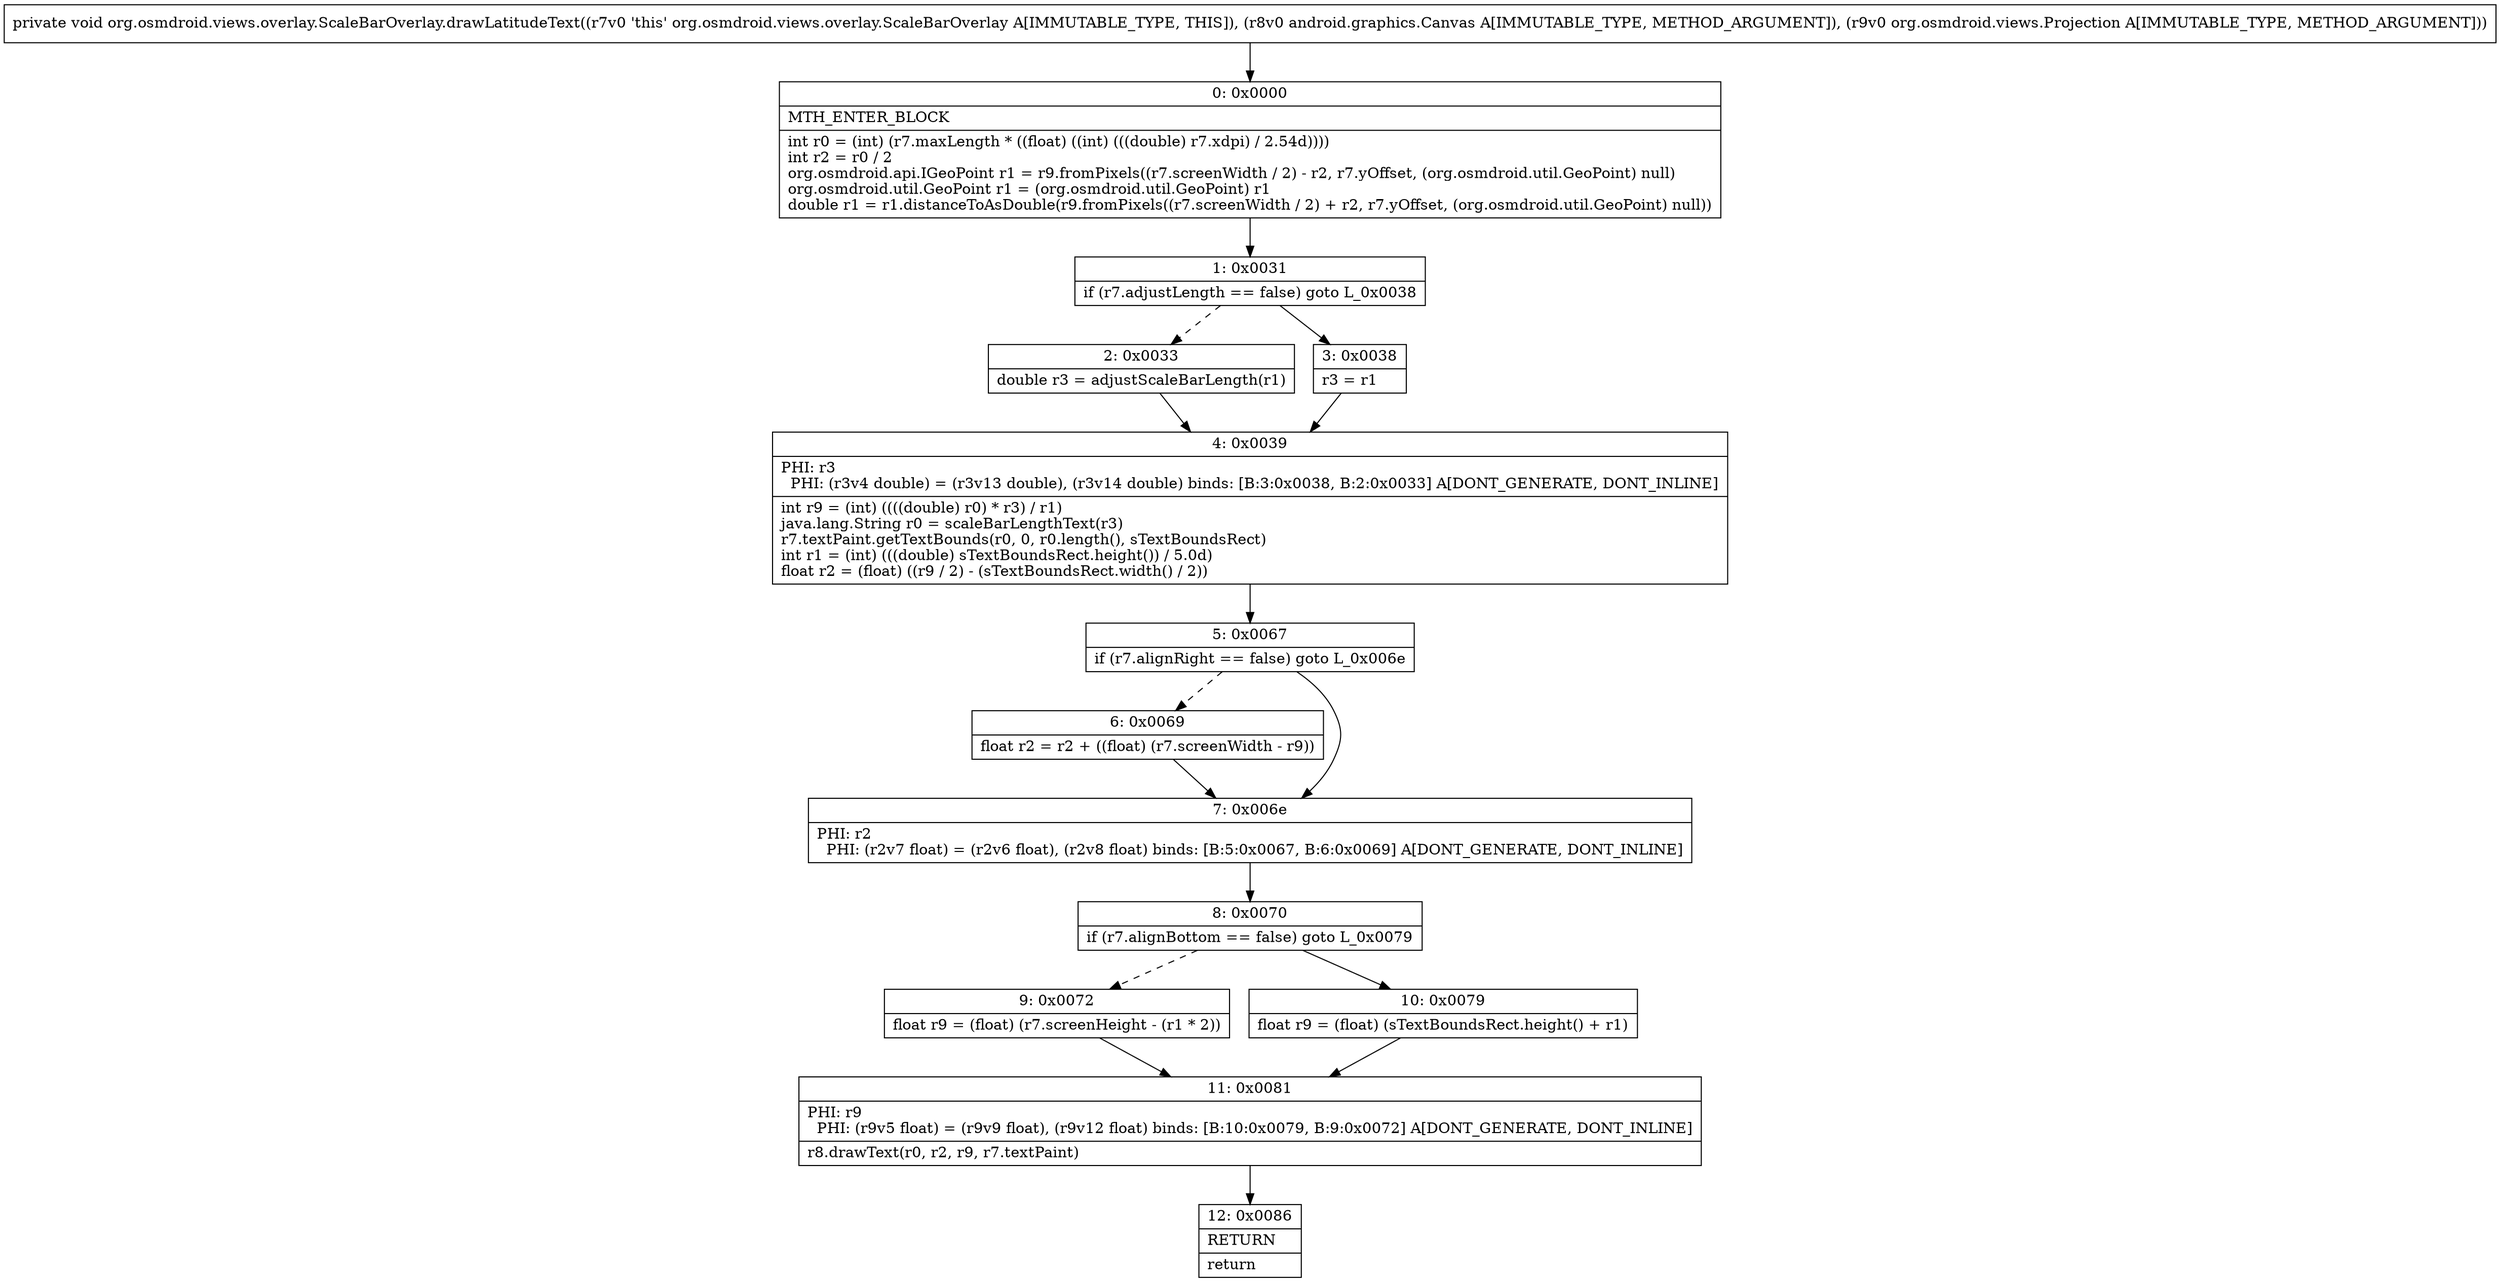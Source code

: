 digraph "CFG fororg.osmdroid.views.overlay.ScaleBarOverlay.drawLatitudeText(Landroid\/graphics\/Canvas;Lorg\/osmdroid\/views\/Projection;)V" {
Node_0 [shape=record,label="{0\:\ 0x0000|MTH_ENTER_BLOCK\l|int r0 = (int) (r7.maxLength * ((float) ((int) (((double) r7.xdpi) \/ 2.54d))))\lint r2 = r0 \/ 2\lorg.osmdroid.api.IGeoPoint r1 = r9.fromPixels((r7.screenWidth \/ 2) \- r2, r7.yOffset, (org.osmdroid.util.GeoPoint) null)\lorg.osmdroid.util.GeoPoint r1 = (org.osmdroid.util.GeoPoint) r1\ldouble r1 = r1.distanceToAsDouble(r9.fromPixels((r7.screenWidth \/ 2) + r2, r7.yOffset, (org.osmdroid.util.GeoPoint) null))\l}"];
Node_1 [shape=record,label="{1\:\ 0x0031|if (r7.adjustLength == false) goto L_0x0038\l}"];
Node_2 [shape=record,label="{2\:\ 0x0033|double r3 = adjustScaleBarLength(r1)\l}"];
Node_3 [shape=record,label="{3\:\ 0x0038|r3 = r1\l}"];
Node_4 [shape=record,label="{4\:\ 0x0039|PHI: r3 \l  PHI: (r3v4 double) = (r3v13 double), (r3v14 double) binds: [B:3:0x0038, B:2:0x0033] A[DONT_GENERATE, DONT_INLINE]\l|int r9 = (int) ((((double) r0) * r3) \/ r1)\ljava.lang.String r0 = scaleBarLengthText(r3)\lr7.textPaint.getTextBounds(r0, 0, r0.length(), sTextBoundsRect)\lint r1 = (int) (((double) sTextBoundsRect.height()) \/ 5.0d)\lfloat r2 = (float) ((r9 \/ 2) \- (sTextBoundsRect.width() \/ 2))\l}"];
Node_5 [shape=record,label="{5\:\ 0x0067|if (r7.alignRight == false) goto L_0x006e\l}"];
Node_6 [shape=record,label="{6\:\ 0x0069|float r2 = r2 + ((float) (r7.screenWidth \- r9))\l}"];
Node_7 [shape=record,label="{7\:\ 0x006e|PHI: r2 \l  PHI: (r2v7 float) = (r2v6 float), (r2v8 float) binds: [B:5:0x0067, B:6:0x0069] A[DONT_GENERATE, DONT_INLINE]\l}"];
Node_8 [shape=record,label="{8\:\ 0x0070|if (r7.alignBottom == false) goto L_0x0079\l}"];
Node_9 [shape=record,label="{9\:\ 0x0072|float r9 = (float) (r7.screenHeight \- (r1 * 2))\l}"];
Node_10 [shape=record,label="{10\:\ 0x0079|float r9 = (float) (sTextBoundsRect.height() + r1)\l}"];
Node_11 [shape=record,label="{11\:\ 0x0081|PHI: r9 \l  PHI: (r9v5 float) = (r9v9 float), (r9v12 float) binds: [B:10:0x0079, B:9:0x0072] A[DONT_GENERATE, DONT_INLINE]\l|r8.drawText(r0, r2, r9, r7.textPaint)\l}"];
Node_12 [shape=record,label="{12\:\ 0x0086|RETURN\l|return\l}"];
MethodNode[shape=record,label="{private void org.osmdroid.views.overlay.ScaleBarOverlay.drawLatitudeText((r7v0 'this' org.osmdroid.views.overlay.ScaleBarOverlay A[IMMUTABLE_TYPE, THIS]), (r8v0 android.graphics.Canvas A[IMMUTABLE_TYPE, METHOD_ARGUMENT]), (r9v0 org.osmdroid.views.Projection A[IMMUTABLE_TYPE, METHOD_ARGUMENT])) }"];
MethodNode -> Node_0;
Node_0 -> Node_1;
Node_1 -> Node_2[style=dashed];
Node_1 -> Node_3;
Node_2 -> Node_4;
Node_3 -> Node_4;
Node_4 -> Node_5;
Node_5 -> Node_6[style=dashed];
Node_5 -> Node_7;
Node_6 -> Node_7;
Node_7 -> Node_8;
Node_8 -> Node_9[style=dashed];
Node_8 -> Node_10;
Node_9 -> Node_11;
Node_10 -> Node_11;
Node_11 -> Node_12;
}


